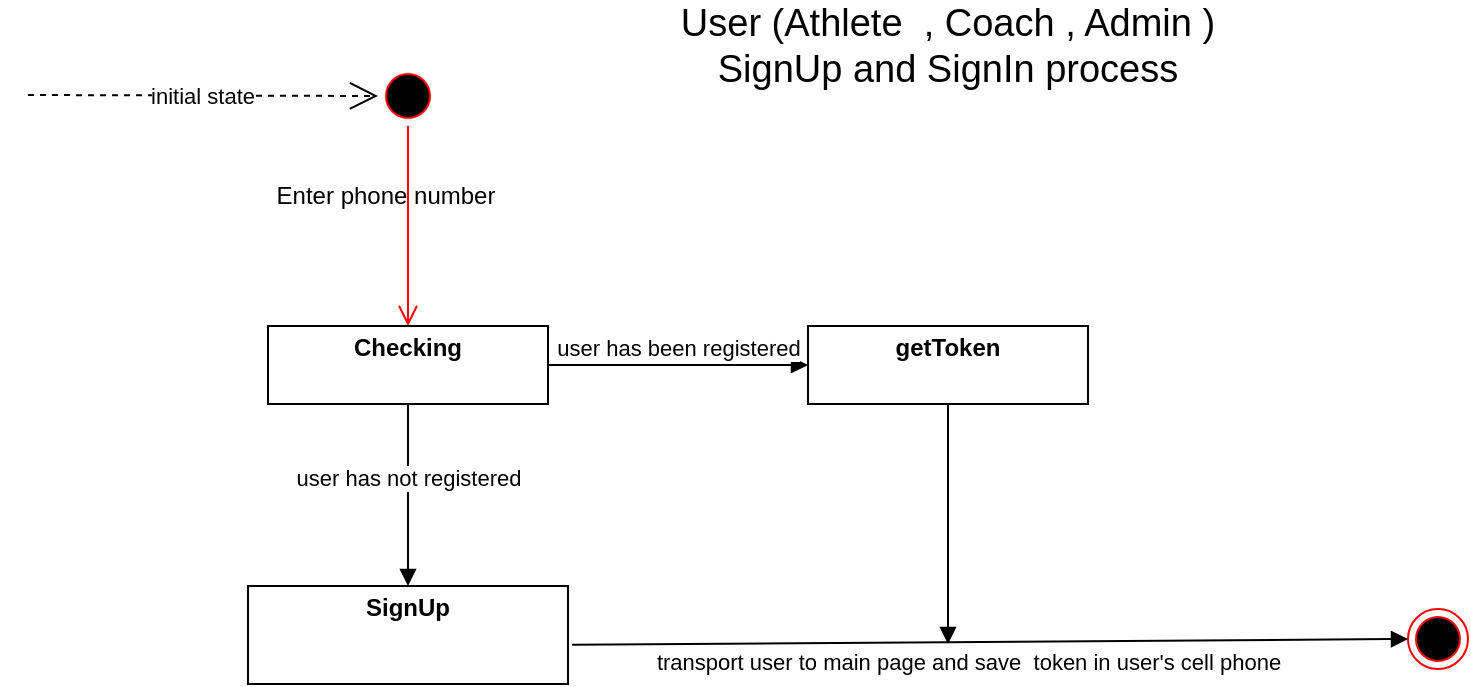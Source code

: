 <mxfile version="12.4.2" type="github" pages="1">
  <diagram id="bv0tDKeVst-FSTXMygIP" name="Page-1">
    <mxGraphModel dx="1038" dy="548" grid="1" gridSize="10" guides="1" tooltips="1" connect="1" arrows="1" fold="1" page="1" pageScale="1" pageWidth="583" pageHeight="413" math="0" shadow="0">
      <root>
        <mxCell id="0"/>
        <mxCell id="1" parent="0"/>
        <mxCell id="9-4KeMkiLm9I7KY2BT6Z-1" value="" style="ellipse;html=1;shape=startState;fillColor=#000000;strokeColor=#ff0000;" parent="1" vertex="1">
          <mxGeometry x="395" y="62" width="30" height="30" as="geometry"/>
        </mxCell>
        <mxCell id="9-4KeMkiLm9I7KY2BT6Z-2" value="" style="edgeStyle=orthogonalEdgeStyle;html=1;verticalAlign=bottom;endArrow=open;endSize=8;strokeColor=#ff0000;entryX=0.5;entryY=0;entryDx=0;entryDy=0;" parent="1" source="9-4KeMkiLm9I7KY2BT6Z-1" target="9-4KeMkiLm9I7KY2BT6Z-5" edge="1">
          <mxGeometry relative="1" as="geometry">
            <mxPoint x="415" y="162" as="targetPoint"/>
          </mxGeometry>
        </mxCell>
        <mxCell id="9-4KeMkiLm9I7KY2BT6Z-3" value="Enter phone number" style="text;align=center;fontStyle=0;verticalAlign=middle;spacingLeft=3;spacingRight=3;strokeColor=none;rotatable=0;points=[[0,0.5],[1,0.5]];portConstraint=eastwest;" parent="1" vertex="1">
          <mxGeometry x="294" y="111" width="210" height="30" as="geometry"/>
        </mxCell>
        <mxCell id="9-4KeMkiLm9I7KY2BT6Z-5" value="&lt;p style=&quot;margin: 0px ; margin-top: 4px ; text-align: center&quot;&gt;&lt;b&gt;Checking&lt;/b&gt;&lt;/p&gt;" style="verticalAlign=top;align=left;overflow=fill;fontSize=12;fontFamily=Helvetica;html=1;" parent="1" vertex="1">
          <mxGeometry x="340" y="192" width="140" height="39" as="geometry"/>
        </mxCell>
        <mxCell id="9-4KeMkiLm9I7KY2BT6Z-6" value="&lt;p style=&quot;margin: 0px ; margin-top: 4px ; text-align: center&quot;&gt;&lt;b&gt;getToken&lt;/b&gt;&lt;/p&gt;" style="verticalAlign=top;align=left;overflow=fill;fontSize=12;fontFamily=Helvetica;html=1;" parent="1" vertex="1">
          <mxGeometry x="610" y="192" width="140" height="39" as="geometry"/>
        </mxCell>
        <mxCell id="9-4KeMkiLm9I7KY2BT6Z-7" value="user has been registered" style="html=1;verticalAlign=bottom;endArrow=block;exitX=1;exitY=0.5;exitDx=0;exitDy=0;entryX=0;entryY=0.5;entryDx=0;entryDy=0;" parent="1" source="9-4KeMkiLm9I7KY2BT6Z-5" target="9-4KeMkiLm9I7KY2BT6Z-6" edge="1">
          <mxGeometry width="80" relative="1" as="geometry">
            <mxPoint x="510" y="222" as="sourcePoint"/>
            <mxPoint x="590" y="222" as="targetPoint"/>
          </mxGeometry>
        </mxCell>
        <mxCell id="9-4KeMkiLm9I7KY2BT6Z-8" value="&lt;p style=&quot;margin: 0px ; margin-top: 4px ; text-align: center&quot;&gt;&lt;b&gt;SignUp&lt;/b&gt;&lt;/p&gt;" style="verticalAlign=top;align=left;overflow=fill;fontSize=12;fontFamily=Helvetica;html=1;" parent="1" vertex="1">
          <mxGeometry x="330" y="322" width="160" height="49" as="geometry"/>
        </mxCell>
        <mxCell id="9-4KeMkiLm9I7KY2BT6Z-9" value="user has not registered" style="html=1;verticalAlign=bottom;endArrow=block;exitX=0.5;exitY=1;exitDx=0;exitDy=0;entryX=0.5;entryY=0;entryDx=0;entryDy=0;" parent="1" source="9-4KeMkiLm9I7KY2BT6Z-5" target="9-4KeMkiLm9I7KY2BT6Z-8" edge="1">
          <mxGeometry width="80" relative="1" as="geometry">
            <mxPoint x="390" y="282" as="sourcePoint"/>
            <mxPoint x="470" y="282" as="targetPoint"/>
          </mxGeometry>
        </mxCell>
        <mxCell id="9-4KeMkiLm9I7KY2BT6Z-10" value="&lt;font style=&quot;font-size: 19px&quot;&gt;User (Athlete&amp;nbsp; , Coach , Admin ) SignUp and SignIn process&lt;/font&gt;" style="text;html=1;strokeColor=none;fillColor=none;align=center;verticalAlign=middle;whiteSpace=wrap;rounded=0;" parent="1" vertex="1">
          <mxGeometry x="540" y="42" width="280" height="20" as="geometry"/>
        </mxCell>
        <mxCell id="9-4KeMkiLm9I7KY2BT6Z-11" value="" style="ellipse;html=1;shape=endState;fillColor=#000000;strokeColor=#ff0000;" parent="1" vertex="1">
          <mxGeometry x="910" y="333.5" width="30" height="30" as="geometry"/>
        </mxCell>
        <mxCell id="9-4KeMkiLm9I7KY2BT6Z-12" value="transport user to main page and save &amp;nbsp;token in user&#39;s cell phone" style="html=1;verticalAlign=bottom;endArrow=block;exitX=1.013;exitY=0.6;exitDx=0;exitDy=0;exitPerimeter=0;entryX=0;entryY=0.5;entryDx=0;entryDy=0;" parent="1" source="9-4KeMkiLm9I7KY2BT6Z-8" target="9-4KeMkiLm9I7KY2BT6Z-11" edge="1">
          <mxGeometry x="-0.053" y="-19" width="80" relative="1" as="geometry">
            <mxPoint x="520" y="381" as="sourcePoint"/>
            <mxPoint x="600" y="381" as="targetPoint"/>
            <mxPoint as="offset"/>
          </mxGeometry>
        </mxCell>
        <mxCell id="9-4KeMkiLm9I7KY2BT6Z-13" value="" style="html=1;verticalAlign=bottom;endArrow=block;exitX=0.5;exitY=1;exitDx=0;exitDy=0;" parent="1" source="9-4KeMkiLm9I7KY2BT6Z-6" edge="1">
          <mxGeometry width="80" relative="1" as="geometry">
            <mxPoint x="660" y="301" as="sourcePoint"/>
            <mxPoint x="680" y="351" as="targetPoint"/>
          </mxGeometry>
        </mxCell>
        <mxCell id="9-4KeMkiLm9I7KY2BT6Z-18" value="initial state" style="endArrow=open;endSize=12;dashed=1;html=1;entryX=0;entryY=0.5;entryDx=0;entryDy=0;" parent="1" target="9-4KeMkiLm9I7KY2BT6Z-1" edge="1">
          <mxGeometry width="160" relative="1" as="geometry">
            <mxPoint x="220" y="76.5" as="sourcePoint"/>
            <mxPoint x="380" y="76.5" as="targetPoint"/>
          </mxGeometry>
        </mxCell>
      </root>
    </mxGraphModel>
  </diagram>
</mxfile>
